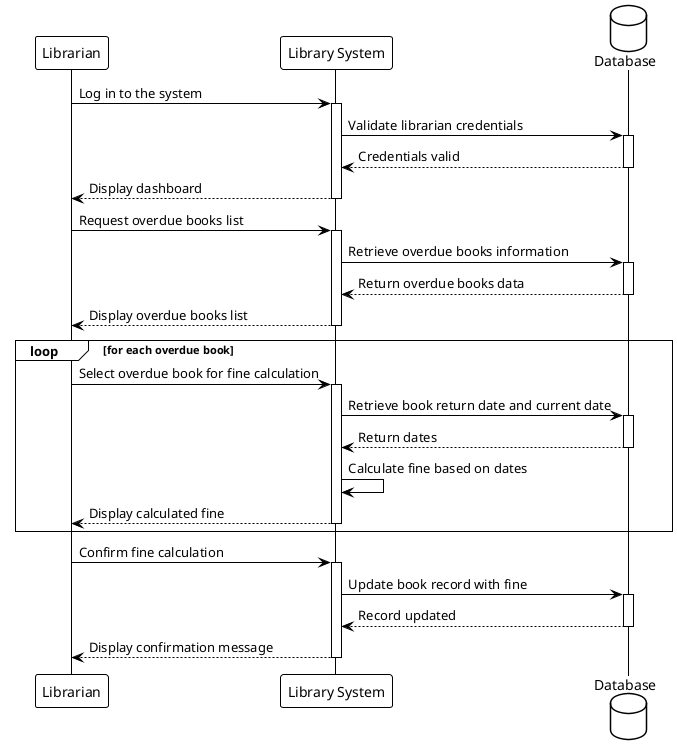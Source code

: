 @startuml
!theme plain

participant Librarian
participant "Library System" as System
database "Database" as DB

Librarian -> System : Log in to the system
activate System

System -> DB : Validate librarian credentials
activate DB

DB --> System : Credentials valid
deactivate DB

System --> Librarian : Display dashboard
deactivate System

Librarian -> System : Request overdue books list
activate System

System -> DB : Retrieve overdue books information
activate DB

DB --> System : Return overdue books data
deactivate DB

System --> Librarian : Display overdue books list
deactivate System

loop for each overdue book
    Librarian -> System : Select overdue book for fine calculation
    activate System

    System -> DB : Retrieve book return date and current date
    activate DB

    DB --> System : Return dates
    deactivate DB

    System -> System : Calculate fine based on dates
    System --> Librarian : Display calculated fine
    deactivate System
end

Librarian -> System : Confirm fine calculation
activate System

System -> DB : Update book record with fine
activate DB

DB --> System : Record updated
deactivate DB

System --> Librarian : Display confirmation message
deactivate System

@enduml
